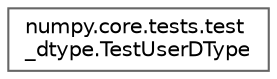digraph "Graphical Class Hierarchy"
{
 // LATEX_PDF_SIZE
  bgcolor="transparent";
  edge [fontname=Helvetica,fontsize=10,labelfontname=Helvetica,labelfontsize=10];
  node [fontname=Helvetica,fontsize=10,shape=box,height=0.2,width=0.4];
  rankdir="LR";
  Node0 [id="Node000000",label="numpy.core.tests.test\l_dtype.TestUserDType",height=0.2,width=0.4,color="grey40", fillcolor="white", style="filled",URL="$d6/dcb/classnumpy_1_1core_1_1tests_1_1test__dtype_1_1TestUserDType.html",tooltip=" "];
}
